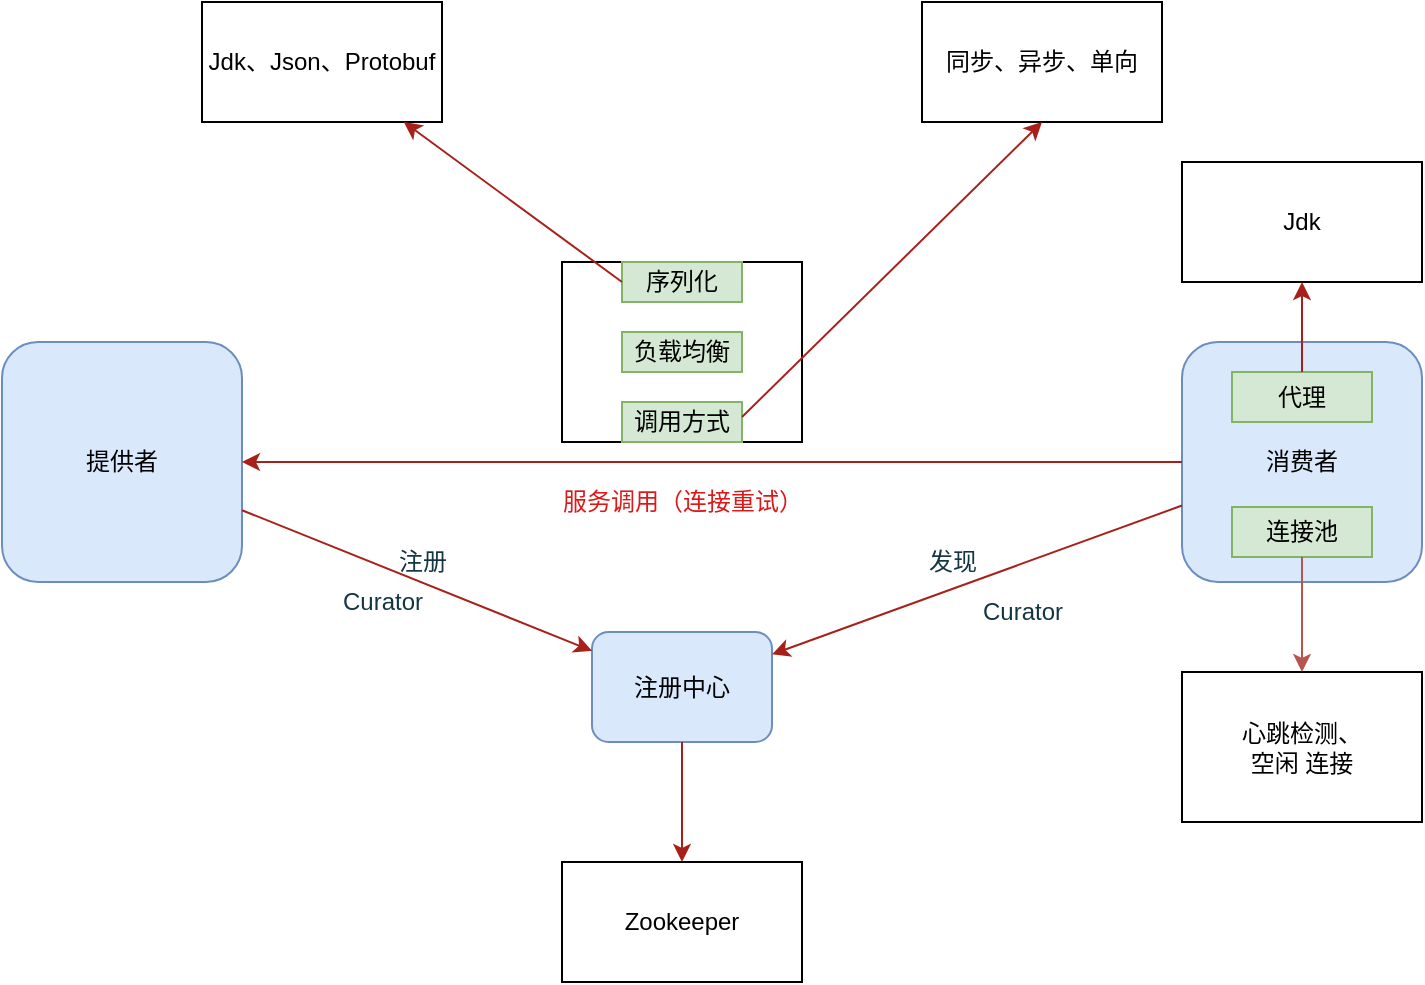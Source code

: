 <mxfile version="${version}">
  <diagram id="0" name="第 1 页">
    <mxGraphModel dx="1646" dy="776" grid="1" gridSize="10" guides="1" tooltips="1" connect="1" arrows="1" fold="1" page="1" pageScale="1" pageWidth="827" pageHeight="1169" math="0" shadow="0">
      <root>
        <mxCell id="0" />
        <mxCell id="1" parent="0" />
        <mxCell id="CeKelI6TG5AkDN27eIJv-2" value="消费者" style="rounded=1;whiteSpace=wrap;html=1;labelBackgroundColor=none;fillColor=#dae8fc;strokeColor=#6c8ebf;" vertex="1" parent="1">
          <mxGeometry x="650" y="200" width="120" height="120" as="geometry" />
        </mxCell>
        <mxCell id="CeKelI6TG5AkDN27eIJv-3" value="提供者" style="rounded=1;whiteSpace=wrap;html=1;labelBackgroundColor=none;fillColor=#dae8fc;strokeColor=#6c8ebf;" vertex="1" parent="1">
          <mxGeometry x="60" y="200" width="120" height="120" as="geometry" />
        </mxCell>
        <mxCell id="CeKelI6TG5AkDN27eIJv-4" value="注册中心" style="rounded=1;whiteSpace=wrap;html=1;direction=south;labelBackgroundColor=none;fillColor=#dae8fc;strokeColor=#6c8ebf;" vertex="1" parent="1">
          <mxGeometry x="355" y="345" width="90" height="55" as="geometry" />
        </mxCell>
        <mxCell id="CeKelI6TG5AkDN27eIJv-5" value="" style="endArrow=classic;html=1;rounded=0;entryX=1;entryY=0.5;entryDx=0;entryDy=0;labelBackgroundColor=none;strokeColor=#A8201A;fontColor=default;" edge="1" parent="1" target="CeKelI6TG5AkDN27eIJv-3">
          <mxGeometry width="50" height="50" relative="1" as="geometry">
            <mxPoint x="650" y="260" as="sourcePoint" />
            <mxPoint x="440" y="400" as="targetPoint" />
          </mxGeometry>
        </mxCell>
        <mxCell id="CeKelI6TG5AkDN27eIJv-6" value="" style="rounded=0;whiteSpace=wrap;html=1;labelBackgroundColor=none;" vertex="1" parent="1">
          <mxGeometry x="340" y="160" width="120" height="90" as="geometry" />
        </mxCell>
        <mxCell id="CeKelI6TG5AkDN27eIJv-7" value="&lt;font color=&quot;#dc1818&quot;&gt;服务调用（连接重试）&lt;/font&gt;" style="text;html=1;align=center;verticalAlign=middle;resizable=0;points=[];autosize=1;strokeColor=none;fillColor=none;labelBackgroundColor=none;fontColor=#143642;" vertex="1" parent="1">
          <mxGeometry x="330" y="265" width="140" height="30" as="geometry" />
        </mxCell>
        <mxCell id="CeKelI6TG5AkDN27eIJv-8" value="序列化" style="rounded=0;whiteSpace=wrap;html=1;labelBackgroundColor=none;fillColor=#d5e8d4;strokeColor=#82b366;" vertex="1" parent="1">
          <mxGeometry x="370" y="160" width="60" height="20" as="geometry" />
        </mxCell>
        <mxCell id="CeKelI6TG5AkDN27eIJv-9" value="代理" style="rounded=0;whiteSpace=wrap;html=1;labelBackgroundColor=none;fillColor=#d5e8d4;strokeColor=#82b366;" vertex="1" parent="1">
          <mxGeometry x="675" y="215" width="70" height="25" as="geometry" />
        </mxCell>
        <mxCell id="CeKelI6TG5AkDN27eIJv-10" value="负载均衡" style="rounded=0;whiteSpace=wrap;html=1;labelBackgroundColor=none;fillColor=#d5e8d4;strokeColor=#82b366;" vertex="1" parent="1">
          <mxGeometry x="370" y="195" width="60" height="20" as="geometry" />
        </mxCell>
        <mxCell id="CeKelI6TG5AkDN27eIJv-11" value="调用方式" style="rounded=0;whiteSpace=wrap;html=1;labelBackgroundColor=none;fillColor=#d5e8d4;strokeColor=#82b366;" vertex="1" parent="1">
          <mxGeometry x="370" y="230" width="60" height="20" as="geometry" />
        </mxCell>
        <mxCell id="CeKelI6TG5AkDN27eIJv-12" value="同步、异步、单向" style="rounded=0;whiteSpace=wrap;html=1;labelBackgroundColor=none;" vertex="1" parent="1">
          <mxGeometry x="520" y="30" width="120" height="60" as="geometry" />
        </mxCell>
        <mxCell id="CeKelI6TG5AkDN27eIJv-13" value="" style="endArrow=classic;html=1;rounded=0;entryX=0.5;entryY=1;entryDx=0;entryDy=0;labelBackgroundColor=none;strokeColor=#A8201A;fontColor=default;" edge="1" parent="1" target="CeKelI6TG5AkDN27eIJv-12">
          <mxGeometry width="50" height="50" relative="1" as="geometry">
            <mxPoint x="430" y="237.5" as="sourcePoint" />
            <mxPoint x="480" y="187.5" as="targetPoint" />
          </mxGeometry>
        </mxCell>
        <mxCell id="CeKelI6TG5AkDN27eIJv-14" value="Jdk、Json、Protobuf" style="rounded=0;whiteSpace=wrap;html=1;labelBackgroundColor=none;" vertex="1" parent="1">
          <mxGeometry x="160" y="30" width="120" height="60" as="geometry" />
        </mxCell>
        <mxCell id="CeKelI6TG5AkDN27eIJv-15" value="" style="endArrow=classic;html=1;rounded=0;labelBackgroundColor=none;strokeColor=#A8201A;fontColor=default;" edge="1" parent="1" target="CeKelI6TG5AkDN27eIJv-14">
          <mxGeometry width="50" height="50" relative="1" as="geometry">
            <mxPoint x="370" y="170" as="sourcePoint" />
            <mxPoint x="290" y="120" as="targetPoint" />
          </mxGeometry>
        </mxCell>
        <mxCell id="CeKelI6TG5AkDN27eIJv-16" value="Jdk" style="rounded=0;whiteSpace=wrap;html=1;labelBackgroundColor=none;" vertex="1" parent="1">
          <mxGeometry x="650" y="110" width="120" height="60" as="geometry" />
        </mxCell>
        <mxCell id="CeKelI6TG5AkDN27eIJv-17" value="" style="endArrow=classic;html=1;rounded=0;labelBackgroundColor=none;strokeColor=#A8201A;fontColor=default;" edge="1" parent="1" source="CeKelI6TG5AkDN27eIJv-9" target="CeKelI6TG5AkDN27eIJv-16">
          <mxGeometry width="50" height="50" relative="1" as="geometry">
            <mxPoint x="610" y="230" as="sourcePoint" />
            <mxPoint x="660" y="180" as="targetPoint" />
          </mxGeometry>
        </mxCell>
        <mxCell id="CeKelI6TG5AkDN27eIJv-18" value="" style="endArrow=classic;html=1;rounded=0;labelBackgroundColor=none;strokeColor=#A8201A;fontColor=default;" edge="1" parent="1" source="CeKelI6TG5AkDN27eIJv-3" target="CeKelI6TG5AkDN27eIJv-4">
          <mxGeometry width="50" height="50" relative="1" as="geometry">
            <mxPoint x="170" y="330" as="sourcePoint" />
            <mxPoint x="220" y="280" as="targetPoint" />
          </mxGeometry>
        </mxCell>
        <mxCell id="CeKelI6TG5AkDN27eIJv-19" value="" style="endArrow=classic;html=1;rounded=0;labelBackgroundColor=none;strokeColor=#A8201A;fontColor=default;" edge="1" parent="1" source="CeKelI6TG5AkDN27eIJv-2" target="CeKelI6TG5AkDN27eIJv-4">
          <mxGeometry width="50" height="50" relative="1" as="geometry">
            <mxPoint x="570" y="370" as="sourcePoint" />
            <mxPoint x="620" y="320" as="targetPoint" />
          </mxGeometry>
        </mxCell>
        <mxCell id="CeKelI6TG5AkDN27eIJv-20" value="注册" style="text;html=1;align=center;verticalAlign=middle;resizable=0;points=[];autosize=1;strokeColor=none;fillColor=none;labelBackgroundColor=none;fontColor=#143642;" vertex="1" parent="1">
          <mxGeometry x="245" y="295" width="50" height="30" as="geometry" />
        </mxCell>
        <mxCell id="CeKelI6TG5AkDN27eIJv-21" value="发现" style="text;html=1;align=center;verticalAlign=middle;resizable=0;points=[];autosize=1;strokeColor=none;fillColor=none;labelBackgroundColor=none;fontColor=#143642;" vertex="1" parent="1">
          <mxGeometry x="510" y="295" width="50" height="30" as="geometry" />
        </mxCell>
        <mxCell id="CeKelI6TG5AkDN27eIJv-22" value="Zookeeper" style="rounded=0;whiteSpace=wrap;html=1;labelBackgroundColor=none;" vertex="1" parent="1">
          <mxGeometry x="340" y="460" width="120" height="60" as="geometry" />
        </mxCell>
        <mxCell id="CeKelI6TG5AkDN27eIJv-23" value="" style="endArrow=classic;html=1;rounded=0;fontColor=default;entryX=0.5;entryY=0;entryDx=0;entryDy=0;exitX=1;exitY=0.5;exitDx=0;exitDy=0;labelBackgroundColor=none;strokeColor=#A8201A;" edge="1" parent="1" source="CeKelI6TG5AkDN27eIJv-4" target="CeKelI6TG5AkDN27eIJv-22">
          <mxGeometry width="50" height="50" relative="1" as="geometry">
            <mxPoint x="430" y="440" as="sourcePoint" />
            <mxPoint x="480" y="390" as="targetPoint" />
          </mxGeometry>
        </mxCell>
        <mxCell id="CeKelI6TG5AkDN27eIJv-24" value="Curator" style="text;html=1;align=center;verticalAlign=middle;resizable=0;points=[];autosize=1;strokeColor=none;fillColor=none;fontColor=#143642;labelBackgroundColor=none;" vertex="1" parent="1">
          <mxGeometry x="220" y="315" width="60" height="30" as="geometry" />
        </mxCell>
        <mxCell id="CeKelI6TG5AkDN27eIJv-25" value="Curator" style="text;html=1;align=center;verticalAlign=middle;resizable=0;points=[];autosize=1;strokeColor=none;fillColor=none;fontColor=#143642;labelBackgroundColor=none;" vertex="1" parent="1">
          <mxGeometry x="540" y="320" width="60" height="30" as="geometry" />
        </mxCell>
        <mxCell id="CeKelI6TG5AkDN27eIJv-26" value="连接池" style="rounded=0;whiteSpace=wrap;html=1;labelBackgroundColor=none;fillColor=#d5e8d4;strokeColor=#82b366;" vertex="1" parent="1">
          <mxGeometry x="675" y="282.5" width="70" height="25" as="geometry" />
        </mxCell>
        <mxCell id="CeKelI6TG5AkDN27eIJv-27" value="心跳检测、&lt;br&gt;空闲 连接" style="rounded=0;whiteSpace=wrap;html=1;" vertex="1" parent="1">
          <mxGeometry x="650" y="365" width="120" height="75" as="geometry" />
        </mxCell>
        <mxCell id="CeKelI6TG5AkDN27eIJv-28" value="" style="endArrow=classic;html=1;rounded=0;exitX=0.5;exitY=1;exitDx=0;exitDy=0;fillColor=#f8cecc;strokeColor=#b85450;" edge="1" parent="1" source="CeKelI6TG5AkDN27eIJv-26" target="CeKelI6TG5AkDN27eIJv-27">
          <mxGeometry width="50" height="50" relative="1" as="geometry">
            <mxPoint x="710" y="330" as="sourcePoint" />
            <mxPoint x="760" y="280" as="targetPoint" />
          </mxGeometry>
        </mxCell>
      </root>
    </mxGraphModel>
  </diagram>
</mxfile>
